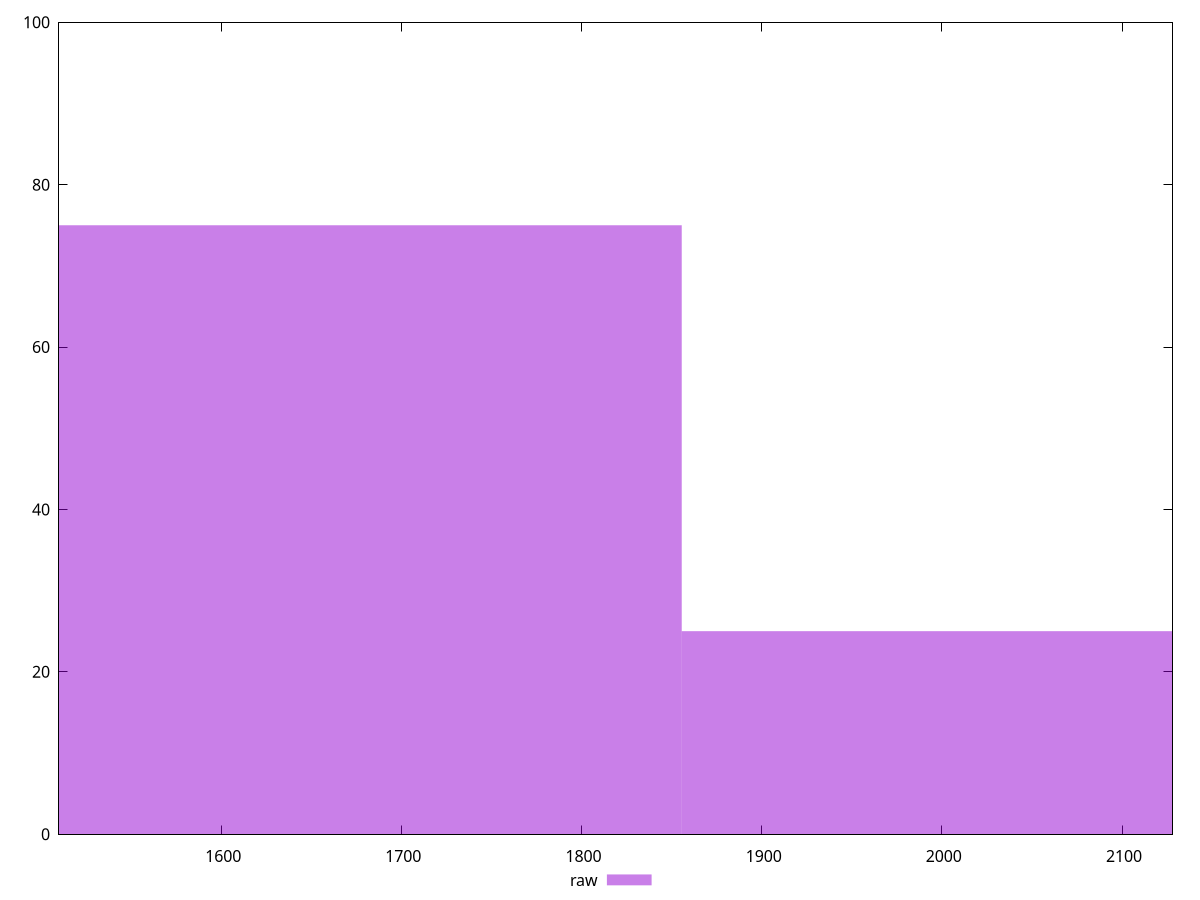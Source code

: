 reset

$raw <<EOF
1590.531033068395 75
2120.708044091193 25
EOF

set key outside below
set boxwidth 530.1770110227983
set xrange [1510:2128]
set yrange [0:100]
set style fill transparent solid 0.5 noborder
set terminal svg size 640, 490 enhanced background rgb 'white'
set output "report_00007_2020-12-11T15:55:29.892Z/metrics/samples/pages+cached+noexternal+nofonts/raw/histogram.svg"

plot $raw title "raw" with boxes

reset
